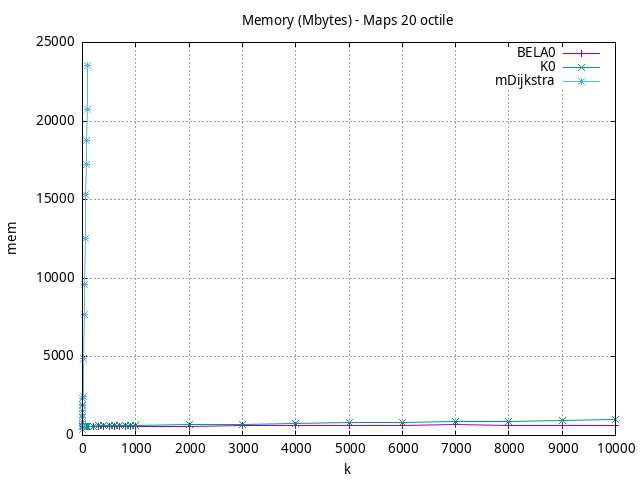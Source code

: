 #!/usr/bin/gnuplot
# -*- coding: utf-8 -*-
#
# results/maps/octile/20/random512-20.brute-force.octile.mem.gnuplot
#
# Started on 04/07/2024 21:45:14
# Author: Carlos Linares López
set grid
set xlabel "k"
set ylabel "mem"

set title "Memory (Mbytes) - Maps 20 octile"

set terminal png enhanced font "Ariel,10"
set output 'random512-20.brute-force.octile.mem.png'

plot "-" title "BELA0"      with linesp, "-" title "K0"      with linesp, "-" title "mDijkstra"      with linesp

	1 546.11
	2 562.0
	3 562.0
	4 562.0
	5 562.0
	6 562.0
	7 582.02
	8 584.0
	9 584.0
	10 584.0
	20 584.0
	30 584.0
	40 584.0
	50 584.0
	60 584.0
	70 584.0
	80 585.13
	90 590.0
	100 590.32
	200 591.0
	300 591.0
	400 591.0
	500 591.0
	600 591.0
	700 591.95
	800 596.32
	900 600.66
	1000 603.0
	2000 603.0
	3000 617.33
	4000 641.33
	5000 652.62
	6000 645.22
	7000 679.87
	8000 630.59
	9000 619.17
	10000 622.48
end
	1 544.73
	2 563.48
	3 567.0
	4 567.0
	5 567.0
	6 567.0
	7 567.0
	8 567.0
	9 567.0
	10 567.0
	20 567.0
	30 567.0
	40 567.0
	50 575.47
	60 578.0
	70 578.0
	80 578.0
	90 580.52
	100 584.0
	200 601.71
	300 606.0
	400 606.0
	500 610.95
	600 616.4
	700 621.95
	800 622.0
	900 626.56
	1000 630.86
	2000 676.7
	3000 722.0
	4000 764.0
	5000 806.91
	6000 835.55
	7000 873.46
	8000 910.16
	9000 954.52
	10000 995.23
end
	1 369.86
	2 632.22
	3 870.22
	4 1140.19
	5 1322.63
	6 1598.37
	7 1879.12
	8 1988.23
	9 2345.01
	10 2502.27
	20 4881.02
	30 7674.46
	40 9585.86
	50 12541.44
	60 15362.56
	70 17242.6
	80 18735.79
	90 20769.1
	100 23557.34
end
